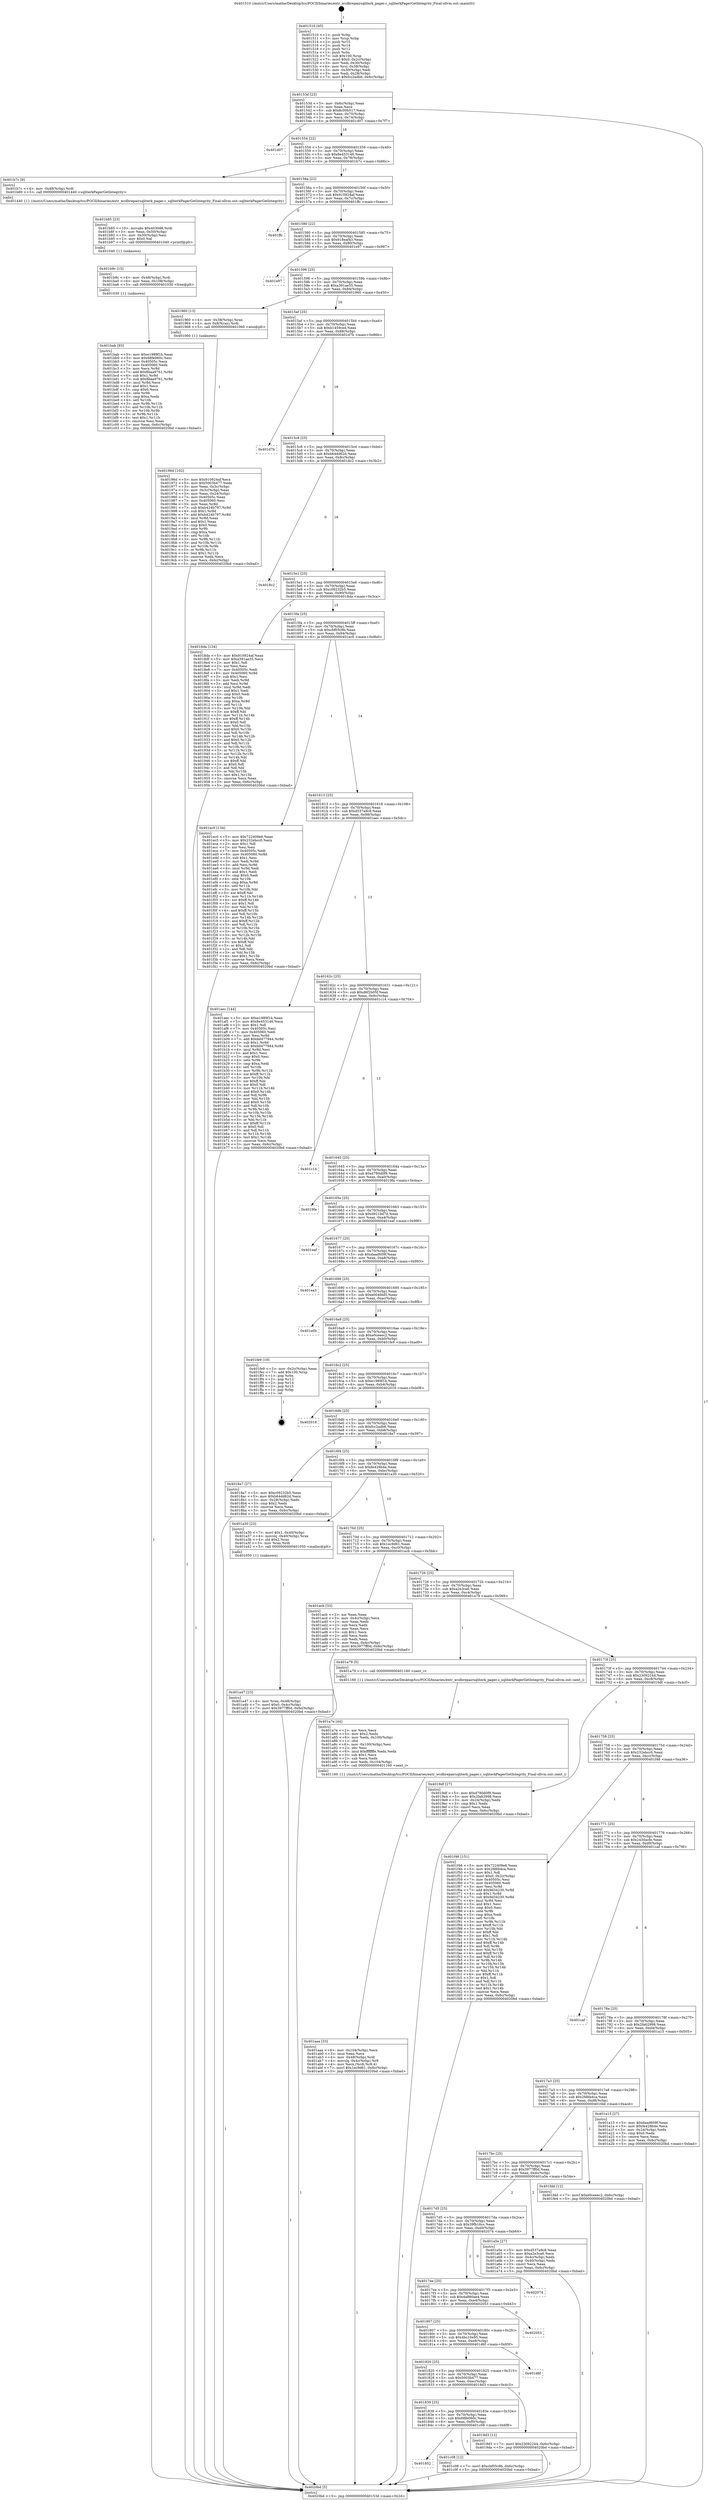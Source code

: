 digraph "0x401510" {
  label = "0x401510 (/mnt/c/Users/mathe/Desktop/tcc/POCII/binaries/extr_wcdbrepairsqliterk_pager.c_sqliterkPagerGetIntegrity_Final-ollvm.out::main(0))"
  labelloc = "t"
  node[shape=record]

  Entry [label="",width=0.3,height=0.3,shape=circle,fillcolor=black,style=filled]
  "0x40153d" [label="{
     0x40153d [23]\l
     | [instrs]\l
     &nbsp;&nbsp;0x40153d \<+3\>: mov -0x6c(%rbp),%eax\l
     &nbsp;&nbsp;0x401540 \<+2\>: mov %eax,%ecx\l
     &nbsp;&nbsp;0x401542 \<+6\>: sub $0x8c00b517,%ecx\l
     &nbsp;&nbsp;0x401548 \<+3\>: mov %eax,-0x70(%rbp)\l
     &nbsp;&nbsp;0x40154b \<+3\>: mov %ecx,-0x74(%rbp)\l
     &nbsp;&nbsp;0x40154e \<+6\>: je 0000000000401d07 \<main+0x7f7\>\l
  }"]
  "0x401d07" [label="{
     0x401d07\l
  }", style=dashed]
  "0x401554" [label="{
     0x401554 [22]\l
     | [instrs]\l
     &nbsp;&nbsp;0x401554 \<+5\>: jmp 0000000000401559 \<main+0x49\>\l
     &nbsp;&nbsp;0x401559 \<+3\>: mov -0x70(%rbp),%eax\l
     &nbsp;&nbsp;0x40155c \<+5\>: sub $0x8e453146,%eax\l
     &nbsp;&nbsp;0x401561 \<+3\>: mov %eax,-0x78(%rbp)\l
     &nbsp;&nbsp;0x401564 \<+6\>: je 0000000000401b7c \<main+0x66c\>\l
  }"]
  Exit [label="",width=0.3,height=0.3,shape=circle,fillcolor=black,style=filled,peripheries=2]
  "0x401b7c" [label="{
     0x401b7c [9]\l
     | [instrs]\l
     &nbsp;&nbsp;0x401b7c \<+4\>: mov -0x48(%rbp),%rdi\l
     &nbsp;&nbsp;0x401b80 \<+5\>: call 0000000000401440 \<sqliterkPagerGetIntegrity\>\l
     | [calls]\l
     &nbsp;&nbsp;0x401440 \{1\} (/mnt/c/Users/mathe/Desktop/tcc/POCII/binaries/extr_wcdbrepairsqliterk_pager.c_sqliterkPagerGetIntegrity_Final-ollvm.out::sqliterkPagerGetIntegrity)\l
  }"]
  "0x40156a" [label="{
     0x40156a [22]\l
     | [instrs]\l
     &nbsp;&nbsp;0x40156a \<+5\>: jmp 000000000040156f \<main+0x5f\>\l
     &nbsp;&nbsp;0x40156f \<+3\>: mov -0x70(%rbp),%eax\l
     &nbsp;&nbsp;0x401572 \<+5\>: sub $0x910924af,%eax\l
     &nbsp;&nbsp;0x401577 \<+3\>: mov %eax,-0x7c(%rbp)\l
     &nbsp;&nbsp;0x40157a \<+6\>: je 0000000000401ffc \<main+0xaec\>\l
  }"]
  "0x401852" [label="{
     0x401852\l
  }", style=dashed]
  "0x401ffc" [label="{
     0x401ffc\l
  }", style=dashed]
  "0x401580" [label="{
     0x401580 [22]\l
     | [instrs]\l
     &nbsp;&nbsp;0x401580 \<+5\>: jmp 0000000000401585 \<main+0x75\>\l
     &nbsp;&nbsp;0x401585 \<+3\>: mov -0x70(%rbp),%eax\l
     &nbsp;&nbsp;0x401588 \<+5\>: sub $0x918eaf43,%eax\l
     &nbsp;&nbsp;0x40158d \<+3\>: mov %eax,-0x80(%rbp)\l
     &nbsp;&nbsp;0x401590 \<+6\>: je 0000000000401e97 \<main+0x987\>\l
  }"]
  "0x401c08" [label="{
     0x401c08 [12]\l
     | [instrs]\l
     &nbsp;&nbsp;0x401c08 \<+7\>: movl $0xcbf05c9b,-0x6c(%rbp)\l
     &nbsp;&nbsp;0x401c0f \<+5\>: jmp 00000000004020bd \<main+0xbad\>\l
  }"]
  "0x401e97" [label="{
     0x401e97\l
  }", style=dashed]
  "0x401596" [label="{
     0x401596 [25]\l
     | [instrs]\l
     &nbsp;&nbsp;0x401596 \<+5\>: jmp 000000000040159b \<main+0x8b\>\l
     &nbsp;&nbsp;0x40159b \<+3\>: mov -0x70(%rbp),%eax\l
     &nbsp;&nbsp;0x40159e \<+5\>: sub $0xa391ae35,%eax\l
     &nbsp;&nbsp;0x4015a3 \<+6\>: mov %eax,-0x84(%rbp)\l
     &nbsp;&nbsp;0x4015a9 \<+6\>: je 0000000000401960 \<main+0x450\>\l
  }"]
  "0x401bab" [label="{
     0x401bab [93]\l
     | [instrs]\l
     &nbsp;&nbsp;0x401bab \<+5\>: mov $0xe1989f1b,%eax\l
     &nbsp;&nbsp;0x401bb0 \<+5\>: mov $0x68fe060c,%esi\l
     &nbsp;&nbsp;0x401bb5 \<+7\>: mov 0x40505c,%ecx\l
     &nbsp;&nbsp;0x401bbc \<+7\>: mov 0x405060,%edx\l
     &nbsp;&nbsp;0x401bc3 \<+3\>: mov %ecx,%r8d\l
     &nbsp;&nbsp;0x401bc6 \<+7\>: add $0x8baa9761,%r8d\l
     &nbsp;&nbsp;0x401bcd \<+4\>: sub $0x1,%r8d\l
     &nbsp;&nbsp;0x401bd1 \<+7\>: sub $0x8baa9761,%r8d\l
     &nbsp;&nbsp;0x401bd8 \<+4\>: imul %r8d,%ecx\l
     &nbsp;&nbsp;0x401bdc \<+3\>: and $0x1,%ecx\l
     &nbsp;&nbsp;0x401bdf \<+3\>: cmp $0x0,%ecx\l
     &nbsp;&nbsp;0x401be2 \<+4\>: sete %r9b\l
     &nbsp;&nbsp;0x401be6 \<+3\>: cmp $0xa,%edx\l
     &nbsp;&nbsp;0x401be9 \<+4\>: setl %r10b\l
     &nbsp;&nbsp;0x401bed \<+3\>: mov %r9b,%r11b\l
     &nbsp;&nbsp;0x401bf0 \<+3\>: and %r10b,%r11b\l
     &nbsp;&nbsp;0x401bf3 \<+3\>: xor %r10b,%r9b\l
     &nbsp;&nbsp;0x401bf6 \<+3\>: or %r9b,%r11b\l
     &nbsp;&nbsp;0x401bf9 \<+4\>: test $0x1,%r11b\l
     &nbsp;&nbsp;0x401bfd \<+3\>: cmovne %esi,%eax\l
     &nbsp;&nbsp;0x401c00 \<+3\>: mov %eax,-0x6c(%rbp)\l
     &nbsp;&nbsp;0x401c03 \<+5\>: jmp 00000000004020bd \<main+0xbad\>\l
  }"]
  "0x401960" [label="{
     0x401960 [13]\l
     | [instrs]\l
     &nbsp;&nbsp;0x401960 \<+4\>: mov -0x38(%rbp),%rax\l
     &nbsp;&nbsp;0x401964 \<+4\>: mov 0x8(%rax),%rdi\l
     &nbsp;&nbsp;0x401968 \<+5\>: call 0000000000401060 \<atoi@plt\>\l
     | [calls]\l
     &nbsp;&nbsp;0x401060 \{1\} (unknown)\l
  }"]
  "0x4015af" [label="{
     0x4015af [25]\l
     | [instrs]\l
     &nbsp;&nbsp;0x4015af \<+5\>: jmp 00000000004015b4 \<main+0xa4\>\l
     &nbsp;&nbsp;0x4015b4 \<+3\>: mov -0x70(%rbp),%eax\l
     &nbsp;&nbsp;0x4015b7 \<+5\>: sub $0xb1459ced,%eax\l
     &nbsp;&nbsp;0x4015bc \<+6\>: mov %eax,-0x88(%rbp)\l
     &nbsp;&nbsp;0x4015c2 \<+6\>: je 0000000000401d7b \<main+0x86b\>\l
  }"]
  "0x401b9c" [label="{
     0x401b9c [15]\l
     | [instrs]\l
     &nbsp;&nbsp;0x401b9c \<+4\>: mov -0x48(%rbp),%rdi\l
     &nbsp;&nbsp;0x401ba0 \<+6\>: mov %eax,-0x108(%rbp)\l
     &nbsp;&nbsp;0x401ba6 \<+5\>: call 0000000000401030 \<free@plt\>\l
     | [calls]\l
     &nbsp;&nbsp;0x401030 \{1\} (unknown)\l
  }"]
  "0x401d7b" [label="{
     0x401d7b\l
  }", style=dashed]
  "0x4015c8" [label="{
     0x4015c8 [25]\l
     | [instrs]\l
     &nbsp;&nbsp;0x4015c8 \<+5\>: jmp 00000000004015cd \<main+0xbd\>\l
     &nbsp;&nbsp;0x4015cd \<+3\>: mov -0x70(%rbp),%eax\l
     &nbsp;&nbsp;0x4015d0 \<+5\>: sub $0xb64dd62d,%eax\l
     &nbsp;&nbsp;0x4015d5 \<+6\>: mov %eax,-0x8c(%rbp)\l
     &nbsp;&nbsp;0x4015db \<+6\>: je 00000000004018c2 \<main+0x3b2\>\l
  }"]
  "0x401b85" [label="{
     0x401b85 [23]\l
     | [instrs]\l
     &nbsp;&nbsp;0x401b85 \<+10\>: movabs $0x4030d6,%rdi\l
     &nbsp;&nbsp;0x401b8f \<+3\>: mov %eax,-0x50(%rbp)\l
     &nbsp;&nbsp;0x401b92 \<+3\>: mov -0x50(%rbp),%esi\l
     &nbsp;&nbsp;0x401b95 \<+2\>: mov $0x0,%al\l
     &nbsp;&nbsp;0x401b97 \<+5\>: call 0000000000401040 \<printf@plt\>\l
     | [calls]\l
     &nbsp;&nbsp;0x401040 \{1\} (unknown)\l
  }"]
  "0x4018c2" [label="{
     0x4018c2\l
  }", style=dashed]
  "0x4015e1" [label="{
     0x4015e1 [25]\l
     | [instrs]\l
     &nbsp;&nbsp;0x4015e1 \<+5\>: jmp 00000000004015e6 \<main+0xd6\>\l
     &nbsp;&nbsp;0x4015e6 \<+3\>: mov -0x70(%rbp),%eax\l
     &nbsp;&nbsp;0x4015e9 \<+5\>: sub $0xc09232b5,%eax\l
     &nbsp;&nbsp;0x4015ee \<+6\>: mov %eax,-0x90(%rbp)\l
     &nbsp;&nbsp;0x4015f4 \<+6\>: je 00000000004018da \<main+0x3ca\>\l
  }"]
  "0x401aaa" [label="{
     0x401aaa [33]\l
     | [instrs]\l
     &nbsp;&nbsp;0x401aaa \<+6\>: mov -0x104(%rbp),%ecx\l
     &nbsp;&nbsp;0x401ab0 \<+3\>: imul %eax,%ecx\l
     &nbsp;&nbsp;0x401ab3 \<+4\>: mov -0x48(%rbp),%rdi\l
     &nbsp;&nbsp;0x401ab7 \<+4\>: movslq -0x4c(%rbp),%r8\l
     &nbsp;&nbsp;0x401abb \<+4\>: mov %ecx,(%rdi,%r8,4)\l
     &nbsp;&nbsp;0x401abf \<+7\>: movl $0x1ec9d61,-0x6c(%rbp)\l
     &nbsp;&nbsp;0x401ac6 \<+5\>: jmp 00000000004020bd \<main+0xbad\>\l
  }"]
  "0x4018da" [label="{
     0x4018da [134]\l
     | [instrs]\l
     &nbsp;&nbsp;0x4018da \<+5\>: mov $0x910924af,%eax\l
     &nbsp;&nbsp;0x4018df \<+5\>: mov $0xa391ae35,%ecx\l
     &nbsp;&nbsp;0x4018e4 \<+2\>: mov $0x1,%dl\l
     &nbsp;&nbsp;0x4018e6 \<+2\>: xor %esi,%esi\l
     &nbsp;&nbsp;0x4018e8 \<+7\>: mov 0x40505c,%edi\l
     &nbsp;&nbsp;0x4018ef \<+8\>: mov 0x405060,%r8d\l
     &nbsp;&nbsp;0x4018f7 \<+3\>: sub $0x1,%esi\l
     &nbsp;&nbsp;0x4018fa \<+3\>: mov %edi,%r9d\l
     &nbsp;&nbsp;0x4018fd \<+3\>: add %esi,%r9d\l
     &nbsp;&nbsp;0x401900 \<+4\>: imul %r9d,%edi\l
     &nbsp;&nbsp;0x401904 \<+3\>: and $0x1,%edi\l
     &nbsp;&nbsp;0x401907 \<+3\>: cmp $0x0,%edi\l
     &nbsp;&nbsp;0x40190a \<+4\>: sete %r10b\l
     &nbsp;&nbsp;0x40190e \<+4\>: cmp $0xa,%r8d\l
     &nbsp;&nbsp;0x401912 \<+4\>: setl %r11b\l
     &nbsp;&nbsp;0x401916 \<+3\>: mov %r10b,%bl\l
     &nbsp;&nbsp;0x401919 \<+3\>: xor $0xff,%bl\l
     &nbsp;&nbsp;0x40191c \<+3\>: mov %r11b,%r14b\l
     &nbsp;&nbsp;0x40191f \<+4\>: xor $0xff,%r14b\l
     &nbsp;&nbsp;0x401923 \<+3\>: xor $0x0,%dl\l
     &nbsp;&nbsp;0x401926 \<+3\>: mov %bl,%r15b\l
     &nbsp;&nbsp;0x401929 \<+4\>: and $0x0,%r15b\l
     &nbsp;&nbsp;0x40192d \<+3\>: and %dl,%r10b\l
     &nbsp;&nbsp;0x401930 \<+3\>: mov %r14b,%r12b\l
     &nbsp;&nbsp;0x401933 \<+4\>: and $0x0,%r12b\l
     &nbsp;&nbsp;0x401937 \<+3\>: and %dl,%r11b\l
     &nbsp;&nbsp;0x40193a \<+3\>: or %r10b,%r15b\l
     &nbsp;&nbsp;0x40193d \<+3\>: or %r11b,%r12b\l
     &nbsp;&nbsp;0x401940 \<+3\>: xor %r12b,%r15b\l
     &nbsp;&nbsp;0x401943 \<+3\>: or %r14b,%bl\l
     &nbsp;&nbsp;0x401946 \<+3\>: xor $0xff,%bl\l
     &nbsp;&nbsp;0x401949 \<+3\>: or $0x0,%dl\l
     &nbsp;&nbsp;0x40194c \<+2\>: and %dl,%bl\l
     &nbsp;&nbsp;0x40194e \<+3\>: or %bl,%r15b\l
     &nbsp;&nbsp;0x401951 \<+4\>: test $0x1,%r15b\l
     &nbsp;&nbsp;0x401955 \<+3\>: cmovne %ecx,%eax\l
     &nbsp;&nbsp;0x401958 \<+3\>: mov %eax,-0x6c(%rbp)\l
     &nbsp;&nbsp;0x40195b \<+5\>: jmp 00000000004020bd \<main+0xbad\>\l
  }"]
  "0x4015fa" [label="{
     0x4015fa [25]\l
     | [instrs]\l
     &nbsp;&nbsp;0x4015fa \<+5\>: jmp 00000000004015ff \<main+0xef\>\l
     &nbsp;&nbsp;0x4015ff \<+3\>: mov -0x70(%rbp),%eax\l
     &nbsp;&nbsp;0x401602 \<+5\>: sub $0xcbf05c9b,%eax\l
     &nbsp;&nbsp;0x401607 \<+6\>: mov %eax,-0x94(%rbp)\l
     &nbsp;&nbsp;0x40160d \<+6\>: je 0000000000401ec0 \<main+0x9b0\>\l
  }"]
  "0x401a7e" [label="{
     0x401a7e [44]\l
     | [instrs]\l
     &nbsp;&nbsp;0x401a7e \<+2\>: xor %ecx,%ecx\l
     &nbsp;&nbsp;0x401a80 \<+5\>: mov $0x2,%edx\l
     &nbsp;&nbsp;0x401a85 \<+6\>: mov %edx,-0x100(%rbp)\l
     &nbsp;&nbsp;0x401a8b \<+1\>: cltd\l
     &nbsp;&nbsp;0x401a8c \<+6\>: mov -0x100(%rbp),%esi\l
     &nbsp;&nbsp;0x401a92 \<+2\>: idiv %esi\l
     &nbsp;&nbsp;0x401a94 \<+6\>: imul $0xfffffffe,%edx,%edx\l
     &nbsp;&nbsp;0x401a9a \<+3\>: sub $0x1,%ecx\l
     &nbsp;&nbsp;0x401a9d \<+2\>: sub %ecx,%edx\l
     &nbsp;&nbsp;0x401a9f \<+6\>: mov %edx,-0x104(%rbp)\l
     &nbsp;&nbsp;0x401aa5 \<+5\>: call 0000000000401160 \<next_i\>\l
     | [calls]\l
     &nbsp;&nbsp;0x401160 \{1\} (/mnt/c/Users/mathe/Desktop/tcc/POCII/binaries/extr_wcdbrepairsqliterk_pager.c_sqliterkPagerGetIntegrity_Final-ollvm.out::next_i)\l
  }"]
  "0x401ec0" [label="{
     0x401ec0 [134]\l
     | [instrs]\l
     &nbsp;&nbsp;0x401ec0 \<+5\>: mov $0x722409e6,%eax\l
     &nbsp;&nbsp;0x401ec5 \<+5\>: mov $0x232ebcc0,%ecx\l
     &nbsp;&nbsp;0x401eca \<+2\>: mov $0x1,%dl\l
     &nbsp;&nbsp;0x401ecc \<+2\>: xor %esi,%esi\l
     &nbsp;&nbsp;0x401ece \<+7\>: mov 0x40505c,%edi\l
     &nbsp;&nbsp;0x401ed5 \<+8\>: mov 0x405060,%r8d\l
     &nbsp;&nbsp;0x401edd \<+3\>: sub $0x1,%esi\l
     &nbsp;&nbsp;0x401ee0 \<+3\>: mov %edi,%r9d\l
     &nbsp;&nbsp;0x401ee3 \<+3\>: add %esi,%r9d\l
     &nbsp;&nbsp;0x401ee6 \<+4\>: imul %r9d,%edi\l
     &nbsp;&nbsp;0x401eea \<+3\>: and $0x1,%edi\l
     &nbsp;&nbsp;0x401eed \<+3\>: cmp $0x0,%edi\l
     &nbsp;&nbsp;0x401ef0 \<+4\>: sete %r10b\l
     &nbsp;&nbsp;0x401ef4 \<+4\>: cmp $0xa,%r8d\l
     &nbsp;&nbsp;0x401ef8 \<+4\>: setl %r11b\l
     &nbsp;&nbsp;0x401efc \<+3\>: mov %r10b,%bl\l
     &nbsp;&nbsp;0x401eff \<+3\>: xor $0xff,%bl\l
     &nbsp;&nbsp;0x401f02 \<+3\>: mov %r11b,%r14b\l
     &nbsp;&nbsp;0x401f05 \<+4\>: xor $0xff,%r14b\l
     &nbsp;&nbsp;0x401f09 \<+3\>: xor $0x1,%dl\l
     &nbsp;&nbsp;0x401f0c \<+3\>: mov %bl,%r15b\l
     &nbsp;&nbsp;0x401f0f \<+4\>: and $0xff,%r15b\l
     &nbsp;&nbsp;0x401f13 \<+3\>: and %dl,%r10b\l
     &nbsp;&nbsp;0x401f16 \<+3\>: mov %r14b,%r12b\l
     &nbsp;&nbsp;0x401f19 \<+4\>: and $0xff,%r12b\l
     &nbsp;&nbsp;0x401f1d \<+3\>: and %dl,%r11b\l
     &nbsp;&nbsp;0x401f20 \<+3\>: or %r10b,%r15b\l
     &nbsp;&nbsp;0x401f23 \<+3\>: or %r11b,%r12b\l
     &nbsp;&nbsp;0x401f26 \<+3\>: xor %r12b,%r15b\l
     &nbsp;&nbsp;0x401f29 \<+3\>: or %r14b,%bl\l
     &nbsp;&nbsp;0x401f2c \<+3\>: xor $0xff,%bl\l
     &nbsp;&nbsp;0x401f2f \<+3\>: or $0x1,%dl\l
     &nbsp;&nbsp;0x401f32 \<+2\>: and %dl,%bl\l
     &nbsp;&nbsp;0x401f34 \<+3\>: or %bl,%r15b\l
     &nbsp;&nbsp;0x401f37 \<+4\>: test $0x1,%r15b\l
     &nbsp;&nbsp;0x401f3b \<+3\>: cmovne %ecx,%eax\l
     &nbsp;&nbsp;0x401f3e \<+3\>: mov %eax,-0x6c(%rbp)\l
     &nbsp;&nbsp;0x401f41 \<+5\>: jmp 00000000004020bd \<main+0xbad\>\l
  }"]
  "0x401613" [label="{
     0x401613 [25]\l
     | [instrs]\l
     &nbsp;&nbsp;0x401613 \<+5\>: jmp 0000000000401618 \<main+0x108\>\l
     &nbsp;&nbsp;0x401618 \<+3\>: mov -0x70(%rbp),%eax\l
     &nbsp;&nbsp;0x40161b \<+5\>: sub $0xd537a9c8,%eax\l
     &nbsp;&nbsp;0x401620 \<+6\>: mov %eax,-0x98(%rbp)\l
     &nbsp;&nbsp;0x401626 \<+6\>: je 0000000000401aec \<main+0x5dc\>\l
  }"]
  "0x401a47" [label="{
     0x401a47 [23]\l
     | [instrs]\l
     &nbsp;&nbsp;0x401a47 \<+4\>: mov %rax,-0x48(%rbp)\l
     &nbsp;&nbsp;0x401a4b \<+7\>: movl $0x0,-0x4c(%rbp)\l
     &nbsp;&nbsp;0x401a52 \<+7\>: movl $0x3977ff0d,-0x6c(%rbp)\l
     &nbsp;&nbsp;0x401a59 \<+5\>: jmp 00000000004020bd \<main+0xbad\>\l
  }"]
  "0x401aec" [label="{
     0x401aec [144]\l
     | [instrs]\l
     &nbsp;&nbsp;0x401aec \<+5\>: mov $0xe1989f1b,%eax\l
     &nbsp;&nbsp;0x401af1 \<+5\>: mov $0x8e453146,%ecx\l
     &nbsp;&nbsp;0x401af6 \<+2\>: mov $0x1,%dl\l
     &nbsp;&nbsp;0x401af8 \<+7\>: mov 0x40505c,%esi\l
     &nbsp;&nbsp;0x401aff \<+7\>: mov 0x405060,%edi\l
     &nbsp;&nbsp;0x401b06 \<+3\>: mov %esi,%r8d\l
     &nbsp;&nbsp;0x401b09 \<+7\>: add $0xbd477944,%r8d\l
     &nbsp;&nbsp;0x401b10 \<+4\>: sub $0x1,%r8d\l
     &nbsp;&nbsp;0x401b14 \<+7\>: sub $0xbd477944,%r8d\l
     &nbsp;&nbsp;0x401b1b \<+4\>: imul %r8d,%esi\l
     &nbsp;&nbsp;0x401b1f \<+3\>: and $0x1,%esi\l
     &nbsp;&nbsp;0x401b22 \<+3\>: cmp $0x0,%esi\l
     &nbsp;&nbsp;0x401b25 \<+4\>: sete %r9b\l
     &nbsp;&nbsp;0x401b29 \<+3\>: cmp $0xa,%edi\l
     &nbsp;&nbsp;0x401b2c \<+4\>: setl %r10b\l
     &nbsp;&nbsp;0x401b30 \<+3\>: mov %r9b,%r11b\l
     &nbsp;&nbsp;0x401b33 \<+4\>: xor $0xff,%r11b\l
     &nbsp;&nbsp;0x401b37 \<+3\>: mov %r10b,%bl\l
     &nbsp;&nbsp;0x401b3a \<+3\>: xor $0xff,%bl\l
     &nbsp;&nbsp;0x401b3d \<+3\>: xor $0x0,%dl\l
     &nbsp;&nbsp;0x401b40 \<+3\>: mov %r11b,%r14b\l
     &nbsp;&nbsp;0x401b43 \<+4\>: and $0x0,%r14b\l
     &nbsp;&nbsp;0x401b47 \<+3\>: and %dl,%r9b\l
     &nbsp;&nbsp;0x401b4a \<+3\>: mov %bl,%r15b\l
     &nbsp;&nbsp;0x401b4d \<+4\>: and $0x0,%r15b\l
     &nbsp;&nbsp;0x401b51 \<+3\>: and %dl,%r10b\l
     &nbsp;&nbsp;0x401b54 \<+3\>: or %r9b,%r14b\l
     &nbsp;&nbsp;0x401b57 \<+3\>: or %r10b,%r15b\l
     &nbsp;&nbsp;0x401b5a \<+3\>: xor %r15b,%r14b\l
     &nbsp;&nbsp;0x401b5d \<+3\>: or %bl,%r11b\l
     &nbsp;&nbsp;0x401b60 \<+4\>: xor $0xff,%r11b\l
     &nbsp;&nbsp;0x401b64 \<+3\>: or $0x0,%dl\l
     &nbsp;&nbsp;0x401b67 \<+3\>: and %dl,%r11b\l
     &nbsp;&nbsp;0x401b6a \<+3\>: or %r11b,%r14b\l
     &nbsp;&nbsp;0x401b6d \<+4\>: test $0x1,%r14b\l
     &nbsp;&nbsp;0x401b71 \<+3\>: cmovne %ecx,%eax\l
     &nbsp;&nbsp;0x401b74 \<+3\>: mov %eax,-0x6c(%rbp)\l
     &nbsp;&nbsp;0x401b77 \<+5\>: jmp 00000000004020bd \<main+0xbad\>\l
  }"]
  "0x40162c" [label="{
     0x40162c [25]\l
     | [instrs]\l
     &nbsp;&nbsp;0x40162c \<+5\>: jmp 0000000000401631 \<main+0x121\>\l
     &nbsp;&nbsp;0x401631 \<+3\>: mov -0x70(%rbp),%eax\l
     &nbsp;&nbsp;0x401634 \<+5\>: sub $0xd6f2b05f,%eax\l
     &nbsp;&nbsp;0x401639 \<+6\>: mov %eax,-0x9c(%rbp)\l
     &nbsp;&nbsp;0x40163f \<+6\>: je 0000000000401c14 \<main+0x704\>\l
  }"]
  "0x401839" [label="{
     0x401839 [25]\l
     | [instrs]\l
     &nbsp;&nbsp;0x401839 \<+5\>: jmp 000000000040183e \<main+0x32e\>\l
     &nbsp;&nbsp;0x40183e \<+3\>: mov -0x70(%rbp),%eax\l
     &nbsp;&nbsp;0x401841 \<+5\>: sub $0x68fe060c,%eax\l
     &nbsp;&nbsp;0x401846 \<+6\>: mov %eax,-0xf0(%rbp)\l
     &nbsp;&nbsp;0x40184c \<+6\>: je 0000000000401c08 \<main+0x6f8\>\l
  }"]
  "0x401c14" [label="{
     0x401c14\l
  }", style=dashed]
  "0x401645" [label="{
     0x401645 [25]\l
     | [instrs]\l
     &nbsp;&nbsp;0x401645 \<+5\>: jmp 000000000040164a \<main+0x13a\>\l
     &nbsp;&nbsp;0x40164a \<+3\>: mov -0x70(%rbp),%eax\l
     &nbsp;&nbsp;0x40164d \<+5\>: sub $0xd780d0f9,%eax\l
     &nbsp;&nbsp;0x401652 \<+6\>: mov %eax,-0xa0(%rbp)\l
     &nbsp;&nbsp;0x401658 \<+6\>: je 00000000004019fa \<main+0x4ea\>\l
  }"]
  "0x4019d3" [label="{
     0x4019d3 [12]\l
     | [instrs]\l
     &nbsp;&nbsp;0x4019d3 \<+7\>: movl $0x23092244,-0x6c(%rbp)\l
     &nbsp;&nbsp;0x4019da \<+5\>: jmp 00000000004020bd \<main+0xbad\>\l
  }"]
  "0x4019fa" [label="{
     0x4019fa\l
  }", style=dashed]
  "0x40165e" [label="{
     0x40165e [25]\l
     | [instrs]\l
     &nbsp;&nbsp;0x40165e \<+5\>: jmp 0000000000401663 \<main+0x153\>\l
     &nbsp;&nbsp;0x401663 \<+3\>: mov -0x70(%rbp),%eax\l
     &nbsp;&nbsp;0x401666 \<+5\>: sub $0xd921bd7d,%eax\l
     &nbsp;&nbsp;0x40166b \<+6\>: mov %eax,-0xa4(%rbp)\l
     &nbsp;&nbsp;0x401671 \<+6\>: je 0000000000401eaf \<main+0x99f\>\l
  }"]
  "0x401820" [label="{
     0x401820 [25]\l
     | [instrs]\l
     &nbsp;&nbsp;0x401820 \<+5\>: jmp 0000000000401825 \<main+0x315\>\l
     &nbsp;&nbsp;0x401825 \<+3\>: mov -0x70(%rbp),%eax\l
     &nbsp;&nbsp;0x401828 \<+5\>: sub $0x5003b477,%eax\l
     &nbsp;&nbsp;0x40182d \<+6\>: mov %eax,-0xec(%rbp)\l
     &nbsp;&nbsp;0x401833 \<+6\>: je 00000000004019d3 \<main+0x4c3\>\l
  }"]
  "0x401eaf" [label="{
     0x401eaf\l
  }", style=dashed]
  "0x401677" [label="{
     0x401677 [25]\l
     | [instrs]\l
     &nbsp;&nbsp;0x401677 \<+5\>: jmp 000000000040167c \<main+0x16c\>\l
     &nbsp;&nbsp;0x40167c \<+3\>: mov -0x70(%rbp),%eax\l
     &nbsp;&nbsp;0x40167f \<+5\>: sub $0xdaad609f,%eax\l
     &nbsp;&nbsp;0x401684 \<+6\>: mov %eax,-0xa8(%rbp)\l
     &nbsp;&nbsp;0x40168a \<+6\>: je 0000000000401ea3 \<main+0x993\>\l
  }"]
  "0x401d6f" [label="{
     0x401d6f\l
  }", style=dashed]
  "0x401ea3" [label="{
     0x401ea3\l
  }", style=dashed]
  "0x401690" [label="{
     0x401690 [25]\l
     | [instrs]\l
     &nbsp;&nbsp;0x401690 \<+5\>: jmp 0000000000401695 \<main+0x185\>\l
     &nbsp;&nbsp;0x401695 \<+3\>: mov -0x70(%rbp),%eax\l
     &nbsp;&nbsp;0x401698 \<+5\>: sub $0xe004fdd5,%eax\l
     &nbsp;&nbsp;0x40169d \<+6\>: mov %eax,-0xac(%rbp)\l
     &nbsp;&nbsp;0x4016a3 \<+6\>: je 0000000000401e0b \<main+0x8fb\>\l
  }"]
  "0x401807" [label="{
     0x401807 [25]\l
     | [instrs]\l
     &nbsp;&nbsp;0x401807 \<+5\>: jmp 000000000040180c \<main+0x2fc\>\l
     &nbsp;&nbsp;0x40180c \<+3\>: mov -0x70(%rbp),%eax\l
     &nbsp;&nbsp;0x40180f \<+5\>: sub $0x4bc10e95,%eax\l
     &nbsp;&nbsp;0x401814 \<+6\>: mov %eax,-0xe8(%rbp)\l
     &nbsp;&nbsp;0x40181a \<+6\>: je 0000000000401d6f \<main+0x85f\>\l
  }"]
  "0x401e0b" [label="{
     0x401e0b\l
  }", style=dashed]
  "0x4016a9" [label="{
     0x4016a9 [25]\l
     | [instrs]\l
     &nbsp;&nbsp;0x4016a9 \<+5\>: jmp 00000000004016ae \<main+0x19e\>\l
     &nbsp;&nbsp;0x4016ae \<+3\>: mov -0x70(%rbp),%eax\l
     &nbsp;&nbsp;0x4016b1 \<+5\>: sub $0xe0ceeec2,%eax\l
     &nbsp;&nbsp;0x4016b6 \<+6\>: mov %eax,-0xb0(%rbp)\l
     &nbsp;&nbsp;0x4016bc \<+6\>: je 0000000000401fe9 \<main+0xad9\>\l
  }"]
  "0x402053" [label="{
     0x402053\l
  }", style=dashed]
  "0x401fe9" [label="{
     0x401fe9 [19]\l
     | [instrs]\l
     &nbsp;&nbsp;0x401fe9 \<+3\>: mov -0x2c(%rbp),%eax\l
     &nbsp;&nbsp;0x401fec \<+7\>: add $0x100,%rsp\l
     &nbsp;&nbsp;0x401ff3 \<+1\>: pop %rbx\l
     &nbsp;&nbsp;0x401ff4 \<+2\>: pop %r12\l
     &nbsp;&nbsp;0x401ff6 \<+2\>: pop %r14\l
     &nbsp;&nbsp;0x401ff8 \<+2\>: pop %r15\l
     &nbsp;&nbsp;0x401ffa \<+1\>: pop %rbp\l
     &nbsp;&nbsp;0x401ffb \<+1\>: ret\l
  }"]
  "0x4016c2" [label="{
     0x4016c2 [25]\l
     | [instrs]\l
     &nbsp;&nbsp;0x4016c2 \<+5\>: jmp 00000000004016c7 \<main+0x1b7\>\l
     &nbsp;&nbsp;0x4016c7 \<+3\>: mov -0x70(%rbp),%eax\l
     &nbsp;&nbsp;0x4016ca \<+5\>: sub $0xe1989f1b,%eax\l
     &nbsp;&nbsp;0x4016cf \<+6\>: mov %eax,-0xb4(%rbp)\l
     &nbsp;&nbsp;0x4016d5 \<+6\>: je 0000000000402018 \<main+0xb08\>\l
  }"]
  "0x4017ee" [label="{
     0x4017ee [25]\l
     | [instrs]\l
     &nbsp;&nbsp;0x4017ee \<+5\>: jmp 00000000004017f3 \<main+0x2e3\>\l
     &nbsp;&nbsp;0x4017f3 \<+3\>: mov -0x70(%rbp),%eax\l
     &nbsp;&nbsp;0x4017f6 \<+5\>: sub $0x4a880ae4,%eax\l
     &nbsp;&nbsp;0x4017fb \<+6\>: mov %eax,-0xe4(%rbp)\l
     &nbsp;&nbsp;0x401801 \<+6\>: je 0000000000402053 \<main+0xb43\>\l
  }"]
  "0x402018" [label="{
     0x402018\l
  }", style=dashed]
  "0x4016db" [label="{
     0x4016db [25]\l
     | [instrs]\l
     &nbsp;&nbsp;0x4016db \<+5\>: jmp 00000000004016e0 \<main+0x1d0\>\l
     &nbsp;&nbsp;0x4016e0 \<+3\>: mov -0x70(%rbp),%eax\l
     &nbsp;&nbsp;0x4016e3 \<+5\>: sub $0xfcc2adb6,%eax\l
     &nbsp;&nbsp;0x4016e8 \<+6\>: mov %eax,-0xb8(%rbp)\l
     &nbsp;&nbsp;0x4016ee \<+6\>: je 00000000004018a7 \<main+0x397\>\l
  }"]
  "0x402074" [label="{
     0x402074\l
  }", style=dashed]
  "0x4018a7" [label="{
     0x4018a7 [27]\l
     | [instrs]\l
     &nbsp;&nbsp;0x4018a7 \<+5\>: mov $0xc09232b5,%eax\l
     &nbsp;&nbsp;0x4018ac \<+5\>: mov $0xb64dd62d,%ecx\l
     &nbsp;&nbsp;0x4018b1 \<+3\>: mov -0x28(%rbp),%edx\l
     &nbsp;&nbsp;0x4018b4 \<+3\>: cmp $0x2,%edx\l
     &nbsp;&nbsp;0x4018b7 \<+3\>: cmovne %ecx,%eax\l
     &nbsp;&nbsp;0x4018ba \<+3\>: mov %eax,-0x6c(%rbp)\l
     &nbsp;&nbsp;0x4018bd \<+5\>: jmp 00000000004020bd \<main+0xbad\>\l
  }"]
  "0x4016f4" [label="{
     0x4016f4 [25]\l
     | [instrs]\l
     &nbsp;&nbsp;0x4016f4 \<+5\>: jmp 00000000004016f9 \<main+0x1e9\>\l
     &nbsp;&nbsp;0x4016f9 \<+3\>: mov -0x70(%rbp),%eax\l
     &nbsp;&nbsp;0x4016fc \<+5\>: sub $0xfe428b4e,%eax\l
     &nbsp;&nbsp;0x401701 \<+6\>: mov %eax,-0xbc(%rbp)\l
     &nbsp;&nbsp;0x401707 \<+6\>: je 0000000000401a30 \<main+0x520\>\l
  }"]
  "0x4020bd" [label="{
     0x4020bd [5]\l
     | [instrs]\l
     &nbsp;&nbsp;0x4020bd \<+5\>: jmp 000000000040153d \<main+0x2d\>\l
  }"]
  "0x401510" [label="{
     0x401510 [45]\l
     | [instrs]\l
     &nbsp;&nbsp;0x401510 \<+1\>: push %rbp\l
     &nbsp;&nbsp;0x401511 \<+3\>: mov %rsp,%rbp\l
     &nbsp;&nbsp;0x401514 \<+2\>: push %r15\l
     &nbsp;&nbsp;0x401516 \<+2\>: push %r14\l
     &nbsp;&nbsp;0x401518 \<+2\>: push %r12\l
     &nbsp;&nbsp;0x40151a \<+1\>: push %rbx\l
     &nbsp;&nbsp;0x40151b \<+7\>: sub $0x100,%rsp\l
     &nbsp;&nbsp;0x401522 \<+7\>: movl $0x0,-0x2c(%rbp)\l
     &nbsp;&nbsp;0x401529 \<+3\>: mov %edi,-0x30(%rbp)\l
     &nbsp;&nbsp;0x40152c \<+4\>: mov %rsi,-0x38(%rbp)\l
     &nbsp;&nbsp;0x401530 \<+3\>: mov -0x30(%rbp),%edi\l
     &nbsp;&nbsp;0x401533 \<+3\>: mov %edi,-0x28(%rbp)\l
     &nbsp;&nbsp;0x401536 \<+7\>: movl $0xfcc2adb6,-0x6c(%rbp)\l
  }"]
  "0x40196d" [label="{
     0x40196d [102]\l
     | [instrs]\l
     &nbsp;&nbsp;0x40196d \<+5\>: mov $0x910924af,%ecx\l
     &nbsp;&nbsp;0x401972 \<+5\>: mov $0x5003b477,%edx\l
     &nbsp;&nbsp;0x401977 \<+3\>: mov %eax,-0x3c(%rbp)\l
     &nbsp;&nbsp;0x40197a \<+3\>: mov -0x3c(%rbp),%eax\l
     &nbsp;&nbsp;0x40197d \<+3\>: mov %eax,-0x24(%rbp)\l
     &nbsp;&nbsp;0x401980 \<+7\>: mov 0x40505c,%eax\l
     &nbsp;&nbsp;0x401987 \<+7\>: mov 0x405060,%esi\l
     &nbsp;&nbsp;0x40198e \<+3\>: mov %eax,%r8d\l
     &nbsp;&nbsp;0x401991 \<+7\>: sub $0xb424b797,%r8d\l
     &nbsp;&nbsp;0x401998 \<+4\>: sub $0x1,%r8d\l
     &nbsp;&nbsp;0x40199c \<+7\>: add $0xb424b797,%r8d\l
     &nbsp;&nbsp;0x4019a3 \<+4\>: imul %r8d,%eax\l
     &nbsp;&nbsp;0x4019a7 \<+3\>: and $0x1,%eax\l
     &nbsp;&nbsp;0x4019aa \<+3\>: cmp $0x0,%eax\l
     &nbsp;&nbsp;0x4019ad \<+4\>: sete %r9b\l
     &nbsp;&nbsp;0x4019b1 \<+3\>: cmp $0xa,%esi\l
     &nbsp;&nbsp;0x4019b4 \<+4\>: setl %r10b\l
     &nbsp;&nbsp;0x4019b8 \<+3\>: mov %r9b,%r11b\l
     &nbsp;&nbsp;0x4019bb \<+3\>: and %r10b,%r11b\l
     &nbsp;&nbsp;0x4019be \<+3\>: xor %r10b,%r9b\l
     &nbsp;&nbsp;0x4019c1 \<+3\>: or %r9b,%r11b\l
     &nbsp;&nbsp;0x4019c4 \<+4\>: test $0x1,%r11b\l
     &nbsp;&nbsp;0x4019c8 \<+3\>: cmovne %edx,%ecx\l
     &nbsp;&nbsp;0x4019cb \<+3\>: mov %ecx,-0x6c(%rbp)\l
     &nbsp;&nbsp;0x4019ce \<+5\>: jmp 00000000004020bd \<main+0xbad\>\l
  }"]
  "0x4017d5" [label="{
     0x4017d5 [25]\l
     | [instrs]\l
     &nbsp;&nbsp;0x4017d5 \<+5\>: jmp 00000000004017da \<main+0x2ca\>\l
     &nbsp;&nbsp;0x4017da \<+3\>: mov -0x70(%rbp),%eax\l
     &nbsp;&nbsp;0x4017dd \<+5\>: sub $0x39fb16cc,%eax\l
     &nbsp;&nbsp;0x4017e2 \<+6\>: mov %eax,-0xe0(%rbp)\l
     &nbsp;&nbsp;0x4017e8 \<+6\>: je 0000000000402074 \<main+0xb64\>\l
  }"]
  "0x401a30" [label="{
     0x401a30 [23]\l
     | [instrs]\l
     &nbsp;&nbsp;0x401a30 \<+7\>: movl $0x1,-0x40(%rbp)\l
     &nbsp;&nbsp;0x401a37 \<+4\>: movslq -0x40(%rbp),%rax\l
     &nbsp;&nbsp;0x401a3b \<+4\>: shl $0x2,%rax\l
     &nbsp;&nbsp;0x401a3f \<+3\>: mov %rax,%rdi\l
     &nbsp;&nbsp;0x401a42 \<+5\>: call 0000000000401050 \<malloc@plt\>\l
     | [calls]\l
     &nbsp;&nbsp;0x401050 \{1\} (unknown)\l
  }"]
  "0x40170d" [label="{
     0x40170d [25]\l
     | [instrs]\l
     &nbsp;&nbsp;0x40170d \<+5\>: jmp 0000000000401712 \<main+0x202\>\l
     &nbsp;&nbsp;0x401712 \<+3\>: mov -0x70(%rbp),%eax\l
     &nbsp;&nbsp;0x401715 \<+5\>: sub $0x1ec9d61,%eax\l
     &nbsp;&nbsp;0x40171a \<+6\>: mov %eax,-0xc0(%rbp)\l
     &nbsp;&nbsp;0x401720 \<+6\>: je 0000000000401acb \<main+0x5bb\>\l
  }"]
  "0x401a5e" [label="{
     0x401a5e [27]\l
     | [instrs]\l
     &nbsp;&nbsp;0x401a5e \<+5\>: mov $0xd537a9c8,%eax\l
     &nbsp;&nbsp;0x401a63 \<+5\>: mov $0xa2e3ca6,%ecx\l
     &nbsp;&nbsp;0x401a68 \<+3\>: mov -0x4c(%rbp),%edx\l
     &nbsp;&nbsp;0x401a6b \<+3\>: cmp -0x40(%rbp),%edx\l
     &nbsp;&nbsp;0x401a6e \<+3\>: cmovl %ecx,%eax\l
     &nbsp;&nbsp;0x401a71 \<+3\>: mov %eax,-0x6c(%rbp)\l
     &nbsp;&nbsp;0x401a74 \<+5\>: jmp 00000000004020bd \<main+0xbad\>\l
  }"]
  "0x401acb" [label="{
     0x401acb [33]\l
     | [instrs]\l
     &nbsp;&nbsp;0x401acb \<+2\>: xor %eax,%eax\l
     &nbsp;&nbsp;0x401acd \<+3\>: mov -0x4c(%rbp),%ecx\l
     &nbsp;&nbsp;0x401ad0 \<+2\>: mov %eax,%edx\l
     &nbsp;&nbsp;0x401ad2 \<+2\>: sub %ecx,%edx\l
     &nbsp;&nbsp;0x401ad4 \<+2\>: mov %eax,%ecx\l
     &nbsp;&nbsp;0x401ad6 \<+3\>: sub $0x1,%ecx\l
     &nbsp;&nbsp;0x401ad9 \<+2\>: add %ecx,%edx\l
     &nbsp;&nbsp;0x401adb \<+2\>: sub %edx,%eax\l
     &nbsp;&nbsp;0x401add \<+3\>: mov %eax,-0x4c(%rbp)\l
     &nbsp;&nbsp;0x401ae0 \<+7\>: movl $0x3977ff0d,-0x6c(%rbp)\l
     &nbsp;&nbsp;0x401ae7 \<+5\>: jmp 00000000004020bd \<main+0xbad\>\l
  }"]
  "0x401726" [label="{
     0x401726 [25]\l
     | [instrs]\l
     &nbsp;&nbsp;0x401726 \<+5\>: jmp 000000000040172b \<main+0x21b\>\l
     &nbsp;&nbsp;0x40172b \<+3\>: mov -0x70(%rbp),%eax\l
     &nbsp;&nbsp;0x40172e \<+5\>: sub $0xa2e3ca6,%eax\l
     &nbsp;&nbsp;0x401733 \<+6\>: mov %eax,-0xc4(%rbp)\l
     &nbsp;&nbsp;0x401739 \<+6\>: je 0000000000401a79 \<main+0x569\>\l
  }"]
  "0x4017bc" [label="{
     0x4017bc [25]\l
     | [instrs]\l
     &nbsp;&nbsp;0x4017bc \<+5\>: jmp 00000000004017c1 \<main+0x2b1\>\l
     &nbsp;&nbsp;0x4017c1 \<+3\>: mov -0x70(%rbp),%eax\l
     &nbsp;&nbsp;0x4017c4 \<+5\>: sub $0x3977ff0d,%eax\l
     &nbsp;&nbsp;0x4017c9 \<+6\>: mov %eax,-0xdc(%rbp)\l
     &nbsp;&nbsp;0x4017cf \<+6\>: je 0000000000401a5e \<main+0x54e\>\l
  }"]
  "0x401a79" [label="{
     0x401a79 [5]\l
     | [instrs]\l
     &nbsp;&nbsp;0x401a79 \<+5\>: call 0000000000401160 \<next_i\>\l
     | [calls]\l
     &nbsp;&nbsp;0x401160 \{1\} (/mnt/c/Users/mathe/Desktop/tcc/POCII/binaries/extr_wcdbrepairsqliterk_pager.c_sqliterkPagerGetIntegrity_Final-ollvm.out::next_i)\l
  }"]
  "0x40173f" [label="{
     0x40173f [25]\l
     | [instrs]\l
     &nbsp;&nbsp;0x40173f \<+5\>: jmp 0000000000401744 \<main+0x234\>\l
     &nbsp;&nbsp;0x401744 \<+3\>: mov -0x70(%rbp),%eax\l
     &nbsp;&nbsp;0x401747 \<+5\>: sub $0x23092244,%eax\l
     &nbsp;&nbsp;0x40174c \<+6\>: mov %eax,-0xc8(%rbp)\l
     &nbsp;&nbsp;0x401752 \<+6\>: je 00000000004019df \<main+0x4cf\>\l
  }"]
  "0x401fdd" [label="{
     0x401fdd [12]\l
     | [instrs]\l
     &nbsp;&nbsp;0x401fdd \<+7\>: movl $0xe0ceeec2,-0x6c(%rbp)\l
     &nbsp;&nbsp;0x401fe4 \<+5\>: jmp 00000000004020bd \<main+0xbad\>\l
  }"]
  "0x4019df" [label="{
     0x4019df [27]\l
     | [instrs]\l
     &nbsp;&nbsp;0x4019df \<+5\>: mov $0xd780d0f9,%eax\l
     &nbsp;&nbsp;0x4019e4 \<+5\>: mov $0x2fa62998,%ecx\l
     &nbsp;&nbsp;0x4019e9 \<+3\>: mov -0x24(%rbp),%edx\l
     &nbsp;&nbsp;0x4019ec \<+3\>: cmp $0x1,%edx\l
     &nbsp;&nbsp;0x4019ef \<+3\>: cmovl %ecx,%eax\l
     &nbsp;&nbsp;0x4019f2 \<+3\>: mov %eax,-0x6c(%rbp)\l
     &nbsp;&nbsp;0x4019f5 \<+5\>: jmp 00000000004020bd \<main+0xbad\>\l
  }"]
  "0x401758" [label="{
     0x401758 [25]\l
     | [instrs]\l
     &nbsp;&nbsp;0x401758 \<+5\>: jmp 000000000040175d \<main+0x24d\>\l
     &nbsp;&nbsp;0x40175d \<+3\>: mov -0x70(%rbp),%eax\l
     &nbsp;&nbsp;0x401760 \<+5\>: sub $0x232ebcc0,%eax\l
     &nbsp;&nbsp;0x401765 \<+6\>: mov %eax,-0xcc(%rbp)\l
     &nbsp;&nbsp;0x40176b \<+6\>: je 0000000000401f46 \<main+0xa36\>\l
  }"]
  "0x4017a3" [label="{
     0x4017a3 [25]\l
     | [instrs]\l
     &nbsp;&nbsp;0x4017a3 \<+5\>: jmp 00000000004017a8 \<main+0x298\>\l
     &nbsp;&nbsp;0x4017a8 \<+3\>: mov -0x70(%rbp),%eax\l
     &nbsp;&nbsp;0x4017ab \<+5\>: sub $0x2fd6b4ca,%eax\l
     &nbsp;&nbsp;0x4017b0 \<+6\>: mov %eax,-0xd8(%rbp)\l
     &nbsp;&nbsp;0x4017b6 \<+6\>: je 0000000000401fdd \<main+0xacd\>\l
  }"]
  "0x401f46" [label="{
     0x401f46 [151]\l
     | [instrs]\l
     &nbsp;&nbsp;0x401f46 \<+5\>: mov $0x722409e6,%eax\l
     &nbsp;&nbsp;0x401f4b \<+5\>: mov $0x2fd6b4ca,%ecx\l
     &nbsp;&nbsp;0x401f50 \<+2\>: mov $0x1,%dl\l
     &nbsp;&nbsp;0x401f52 \<+7\>: movl $0x0,-0x2c(%rbp)\l
     &nbsp;&nbsp;0x401f59 \<+7\>: mov 0x40505c,%esi\l
     &nbsp;&nbsp;0x401f60 \<+7\>: mov 0x405060,%edi\l
     &nbsp;&nbsp;0x401f67 \<+3\>: mov %esi,%r8d\l
     &nbsp;&nbsp;0x401f6a \<+7\>: add $0x9d34230,%r8d\l
     &nbsp;&nbsp;0x401f71 \<+4\>: sub $0x1,%r8d\l
     &nbsp;&nbsp;0x401f75 \<+7\>: sub $0x9d34230,%r8d\l
     &nbsp;&nbsp;0x401f7c \<+4\>: imul %r8d,%esi\l
     &nbsp;&nbsp;0x401f80 \<+3\>: and $0x1,%esi\l
     &nbsp;&nbsp;0x401f83 \<+3\>: cmp $0x0,%esi\l
     &nbsp;&nbsp;0x401f86 \<+4\>: sete %r9b\l
     &nbsp;&nbsp;0x401f8a \<+3\>: cmp $0xa,%edi\l
     &nbsp;&nbsp;0x401f8d \<+4\>: setl %r10b\l
     &nbsp;&nbsp;0x401f91 \<+3\>: mov %r9b,%r11b\l
     &nbsp;&nbsp;0x401f94 \<+4\>: xor $0xff,%r11b\l
     &nbsp;&nbsp;0x401f98 \<+3\>: mov %r10b,%bl\l
     &nbsp;&nbsp;0x401f9b \<+3\>: xor $0xff,%bl\l
     &nbsp;&nbsp;0x401f9e \<+3\>: xor $0x1,%dl\l
     &nbsp;&nbsp;0x401fa1 \<+3\>: mov %r11b,%r14b\l
     &nbsp;&nbsp;0x401fa4 \<+4\>: and $0xff,%r14b\l
     &nbsp;&nbsp;0x401fa8 \<+3\>: and %dl,%r9b\l
     &nbsp;&nbsp;0x401fab \<+3\>: mov %bl,%r15b\l
     &nbsp;&nbsp;0x401fae \<+4\>: and $0xff,%r15b\l
     &nbsp;&nbsp;0x401fb2 \<+3\>: and %dl,%r10b\l
     &nbsp;&nbsp;0x401fb5 \<+3\>: or %r9b,%r14b\l
     &nbsp;&nbsp;0x401fb8 \<+3\>: or %r10b,%r15b\l
     &nbsp;&nbsp;0x401fbb \<+3\>: xor %r15b,%r14b\l
     &nbsp;&nbsp;0x401fbe \<+3\>: or %bl,%r11b\l
     &nbsp;&nbsp;0x401fc1 \<+4\>: xor $0xff,%r11b\l
     &nbsp;&nbsp;0x401fc5 \<+3\>: or $0x1,%dl\l
     &nbsp;&nbsp;0x401fc8 \<+3\>: and %dl,%r11b\l
     &nbsp;&nbsp;0x401fcb \<+3\>: or %r11b,%r14b\l
     &nbsp;&nbsp;0x401fce \<+4\>: test $0x1,%r14b\l
     &nbsp;&nbsp;0x401fd2 \<+3\>: cmovne %ecx,%eax\l
     &nbsp;&nbsp;0x401fd5 \<+3\>: mov %eax,-0x6c(%rbp)\l
     &nbsp;&nbsp;0x401fd8 \<+5\>: jmp 00000000004020bd \<main+0xbad\>\l
  }"]
  "0x401771" [label="{
     0x401771 [25]\l
     | [instrs]\l
     &nbsp;&nbsp;0x401771 \<+5\>: jmp 0000000000401776 \<main+0x266\>\l
     &nbsp;&nbsp;0x401776 \<+3\>: mov -0x70(%rbp),%eax\l
     &nbsp;&nbsp;0x401779 \<+5\>: sub $0x2430acfe,%eax\l
     &nbsp;&nbsp;0x40177e \<+6\>: mov %eax,-0xd0(%rbp)\l
     &nbsp;&nbsp;0x401784 \<+6\>: je 0000000000401caf \<main+0x79f\>\l
  }"]
  "0x401a15" [label="{
     0x401a15 [27]\l
     | [instrs]\l
     &nbsp;&nbsp;0x401a15 \<+5\>: mov $0xdaad609f,%eax\l
     &nbsp;&nbsp;0x401a1a \<+5\>: mov $0xfe428b4e,%ecx\l
     &nbsp;&nbsp;0x401a1f \<+3\>: mov -0x24(%rbp),%edx\l
     &nbsp;&nbsp;0x401a22 \<+3\>: cmp $0x0,%edx\l
     &nbsp;&nbsp;0x401a25 \<+3\>: cmove %ecx,%eax\l
     &nbsp;&nbsp;0x401a28 \<+3\>: mov %eax,-0x6c(%rbp)\l
     &nbsp;&nbsp;0x401a2b \<+5\>: jmp 00000000004020bd \<main+0xbad\>\l
  }"]
  "0x401caf" [label="{
     0x401caf\l
  }", style=dashed]
  "0x40178a" [label="{
     0x40178a [25]\l
     | [instrs]\l
     &nbsp;&nbsp;0x40178a \<+5\>: jmp 000000000040178f \<main+0x27f\>\l
     &nbsp;&nbsp;0x40178f \<+3\>: mov -0x70(%rbp),%eax\l
     &nbsp;&nbsp;0x401792 \<+5\>: sub $0x2fa62998,%eax\l
     &nbsp;&nbsp;0x401797 \<+6\>: mov %eax,-0xd4(%rbp)\l
     &nbsp;&nbsp;0x40179d \<+6\>: je 0000000000401a15 \<main+0x505\>\l
  }"]
  Entry -> "0x401510" [label=" 1"]
  "0x40153d" -> "0x401d07" [label=" 0"]
  "0x40153d" -> "0x401554" [label=" 18"]
  "0x401fe9" -> Exit [label=" 1"]
  "0x401554" -> "0x401b7c" [label=" 1"]
  "0x401554" -> "0x40156a" [label=" 17"]
  "0x401fdd" -> "0x4020bd" [label=" 1"]
  "0x40156a" -> "0x401ffc" [label=" 0"]
  "0x40156a" -> "0x401580" [label=" 17"]
  "0x401f46" -> "0x4020bd" [label=" 1"]
  "0x401580" -> "0x401e97" [label=" 0"]
  "0x401580" -> "0x401596" [label=" 17"]
  "0x401ec0" -> "0x4020bd" [label=" 1"]
  "0x401596" -> "0x401960" [label=" 1"]
  "0x401596" -> "0x4015af" [label=" 16"]
  "0x401839" -> "0x401852" [label=" 0"]
  "0x4015af" -> "0x401d7b" [label=" 0"]
  "0x4015af" -> "0x4015c8" [label=" 16"]
  "0x401839" -> "0x401c08" [label=" 1"]
  "0x4015c8" -> "0x4018c2" [label=" 0"]
  "0x4015c8" -> "0x4015e1" [label=" 16"]
  "0x401c08" -> "0x4020bd" [label=" 1"]
  "0x4015e1" -> "0x4018da" [label=" 1"]
  "0x4015e1" -> "0x4015fa" [label=" 15"]
  "0x401bab" -> "0x4020bd" [label=" 1"]
  "0x4015fa" -> "0x401ec0" [label=" 1"]
  "0x4015fa" -> "0x401613" [label=" 14"]
  "0x401b9c" -> "0x401bab" [label=" 1"]
  "0x401613" -> "0x401aec" [label=" 1"]
  "0x401613" -> "0x40162c" [label=" 13"]
  "0x401b85" -> "0x401b9c" [label=" 1"]
  "0x40162c" -> "0x401c14" [label=" 0"]
  "0x40162c" -> "0x401645" [label=" 13"]
  "0x401b7c" -> "0x401b85" [label=" 1"]
  "0x401645" -> "0x4019fa" [label=" 0"]
  "0x401645" -> "0x40165e" [label=" 13"]
  "0x401aec" -> "0x4020bd" [label=" 1"]
  "0x40165e" -> "0x401eaf" [label=" 0"]
  "0x40165e" -> "0x401677" [label=" 13"]
  "0x401aaa" -> "0x4020bd" [label=" 1"]
  "0x401677" -> "0x401ea3" [label=" 0"]
  "0x401677" -> "0x401690" [label=" 13"]
  "0x401a7e" -> "0x401aaa" [label=" 1"]
  "0x401690" -> "0x401e0b" [label=" 0"]
  "0x401690" -> "0x4016a9" [label=" 13"]
  "0x401a5e" -> "0x4020bd" [label=" 2"]
  "0x4016a9" -> "0x401fe9" [label=" 1"]
  "0x4016a9" -> "0x4016c2" [label=" 12"]
  "0x401a47" -> "0x4020bd" [label=" 1"]
  "0x4016c2" -> "0x402018" [label=" 0"]
  "0x4016c2" -> "0x4016db" [label=" 12"]
  "0x401a15" -> "0x4020bd" [label=" 1"]
  "0x4016db" -> "0x4018a7" [label=" 1"]
  "0x4016db" -> "0x4016f4" [label=" 11"]
  "0x4018a7" -> "0x4020bd" [label=" 1"]
  "0x401510" -> "0x40153d" [label=" 1"]
  "0x4020bd" -> "0x40153d" [label=" 17"]
  "0x4018da" -> "0x4020bd" [label=" 1"]
  "0x401960" -> "0x40196d" [label=" 1"]
  "0x40196d" -> "0x4020bd" [label=" 1"]
  "0x4019df" -> "0x4020bd" [label=" 1"]
  "0x4016f4" -> "0x401a30" [label=" 1"]
  "0x4016f4" -> "0x40170d" [label=" 10"]
  "0x401820" -> "0x401839" [label=" 1"]
  "0x40170d" -> "0x401acb" [label=" 1"]
  "0x40170d" -> "0x401726" [label=" 9"]
  "0x401820" -> "0x4019d3" [label=" 1"]
  "0x401726" -> "0x401a79" [label=" 1"]
  "0x401726" -> "0x40173f" [label=" 8"]
  "0x401807" -> "0x401820" [label=" 2"]
  "0x40173f" -> "0x4019df" [label=" 1"]
  "0x40173f" -> "0x401758" [label=" 7"]
  "0x401807" -> "0x401d6f" [label=" 0"]
  "0x401758" -> "0x401f46" [label=" 1"]
  "0x401758" -> "0x401771" [label=" 6"]
  "0x4017ee" -> "0x401807" [label=" 2"]
  "0x401771" -> "0x401caf" [label=" 0"]
  "0x401771" -> "0x40178a" [label=" 6"]
  "0x4017ee" -> "0x402053" [label=" 0"]
  "0x40178a" -> "0x401a15" [label=" 1"]
  "0x40178a" -> "0x4017a3" [label=" 5"]
  "0x401a79" -> "0x401a7e" [label=" 1"]
  "0x4017a3" -> "0x401fdd" [label=" 1"]
  "0x4017a3" -> "0x4017bc" [label=" 4"]
  "0x401acb" -> "0x4020bd" [label=" 1"]
  "0x4017bc" -> "0x401a5e" [label=" 2"]
  "0x4017bc" -> "0x4017d5" [label=" 2"]
  "0x4019d3" -> "0x4020bd" [label=" 1"]
  "0x4017d5" -> "0x402074" [label=" 0"]
  "0x4017d5" -> "0x4017ee" [label=" 2"]
  "0x401a30" -> "0x401a47" [label=" 1"]
}
